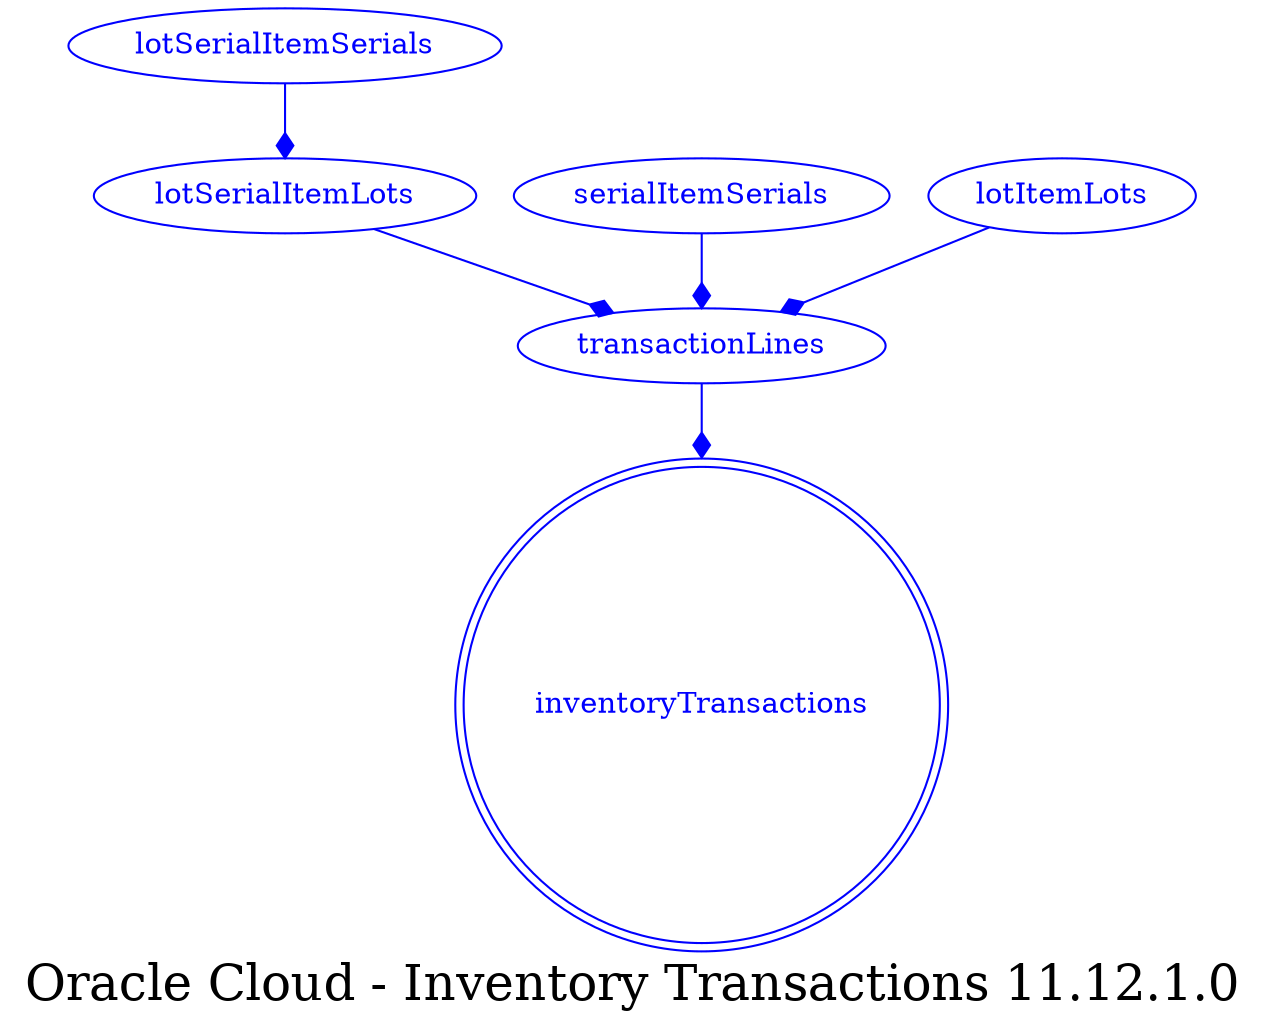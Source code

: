 digraph LexiconGraph {
graph[label="Oracle Cloud - Inventory Transactions 11.12.1.0", fontsize=24]
splines=true
"inventoryTransactions" [color=blue, fontcolor=blue, shape=doublecircle]
"transactionLines" -> "inventoryTransactions" [color=blue, fontcolor=blue, arrowhead=diamond, arrowtail=none]
"transactionLines" [color=blue, fontcolor=blue, shape=ellipse]
"lotSerialItemLots" -> "transactionLines" [color=blue, fontcolor=blue, arrowhead=diamond, arrowtail=none]
"lotSerialItemLots" [color=blue, fontcolor=blue, shape=ellipse]
"lotSerialItemSerials" -> "lotSerialItemLots" [color=blue, fontcolor=blue, arrowhead=diamond, arrowtail=none]
"lotSerialItemSerials" [color=blue, fontcolor=blue, shape=ellipse]
"serialItemSerials" -> "transactionLines" [color=blue, fontcolor=blue, arrowhead=diamond, arrowtail=none]
"serialItemSerials" [color=blue, fontcolor=blue, shape=ellipse]
"lotItemLots" -> "transactionLines" [color=blue, fontcolor=blue, arrowhead=diamond, arrowtail=none]
"lotItemLots" [color=blue, fontcolor=blue, shape=ellipse]
}
